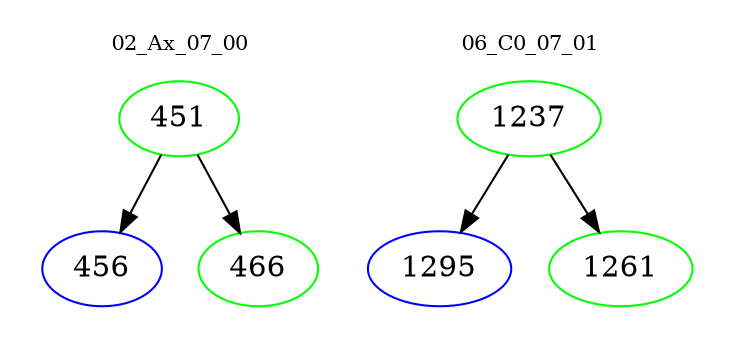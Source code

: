 digraph{
subgraph cluster_0 {
color = white
label = "02_Ax_07_00";
fontsize=10;
T0_451 [label="451", color="green"]
T0_451 -> T0_456 [color="black"]
T0_456 [label="456", color="blue"]
T0_451 -> T0_466 [color="black"]
T0_466 [label="466", color="green"]
}
subgraph cluster_1 {
color = white
label = "06_C0_07_01";
fontsize=10;
T1_1237 [label="1237", color="green"]
T1_1237 -> T1_1295 [color="black"]
T1_1295 [label="1295", color="blue"]
T1_1237 -> T1_1261 [color="black"]
T1_1261 [label="1261", color="green"]
}
}
